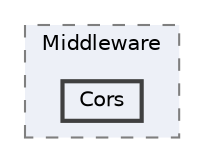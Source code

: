 digraph "app/Http/Middleware/Cors"
{
 // LATEX_PDF_SIZE
  bgcolor="transparent";
  edge [fontname=Helvetica,fontsize=10,labelfontname=Helvetica,labelfontsize=10];
  node [fontname=Helvetica,fontsize=10,shape=box,height=0.2,width=0.4];
  compound=true
  subgraph clusterdir_ef2b2488ec94a4625ca5ab9839baa414 {
    graph [ bgcolor="#edf0f7", pencolor="grey50", label="Middleware", fontname=Helvetica,fontsize=10 style="filled,dashed", URL="dir_ef2b2488ec94a4625ca5ab9839baa414.html",tooltip=""]
  dir_03101d3e2e06e1aa848299561e79ed3d [label="Cors", fillcolor="#edf0f7", color="grey25", style="filled,bold", URL="dir_03101d3e2e06e1aa848299561e79ed3d.html",tooltip=""];
  }
}
